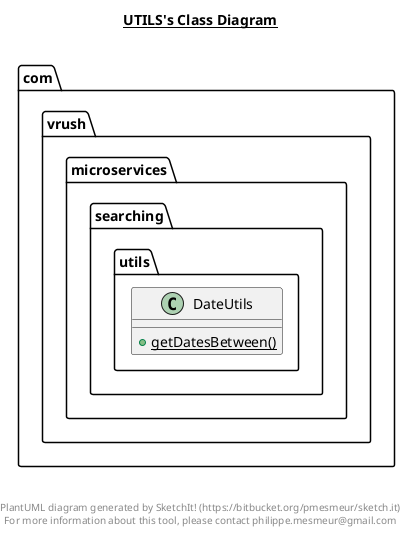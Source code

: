 @startuml

title __UTILS's Class Diagram__\n

  namespace com.vrush.microservices.searching {
    namespace utils {
      class com.vrush.microservices.searching.utils.DateUtils {
          {static} + getDatesBetween()
      }
    }
  }
  



right footer


PlantUML diagram generated by SketchIt! (https://bitbucket.org/pmesmeur/sketch.it)
For more information about this tool, please contact philippe.mesmeur@gmail.com
endfooter

@enduml
